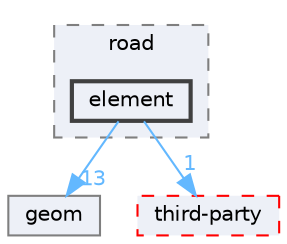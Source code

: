 digraph "element"
{
 // INTERACTIVE_SVG=YES
 // LATEX_PDF_SIZE
  bgcolor="transparent";
  edge [fontname=Helvetica,fontsize=10,labelfontname=Helvetica,labelfontsize=10];
  node [fontname=Helvetica,fontsize=10,shape=box,height=0.2,width=0.4];
  compound=true
  subgraph clusterdir_8afc3b5d71d319c27bc8bd38d925daae {
    graph [ bgcolor="#edf0f7", pencolor="grey50", label="road", fontname=Helvetica,fontsize=10 style="filled,dashed", URL="dir_8afc3b5d71d319c27bc8bd38d925daae.html",tooltip=""]
  dir_d24c3ee94f8944f2d3c4f407fd9fa231 [label="element", fillcolor="#edf0f7", color="grey25", style="filled,bold", URL="dir_d24c3ee94f8944f2d3c4f407fd9fa231.html",tooltip=""];
  }
  dir_8b032d9d353dba85c86dc5364d785bbe [label="geom", fillcolor="#edf0f7", color="grey50", style="filled", URL="dir_8b032d9d353dba85c86dc5364d785bbe.html",tooltip=""];
  dir_cb41432ea01ddbb1240623c7c0fff85f [label="third-party", fillcolor="#edf0f7", color="red", style="filled,dashed", URL="dir_cb41432ea01ddbb1240623c7c0fff85f.html",tooltip=""];
  dir_d24c3ee94f8944f2d3c4f407fd9fa231->dir_8b032d9d353dba85c86dc5364d785bbe [headlabel="13", labeldistance=1.5 headhref="dir_000016_000018.html" href="dir_000016_000018.html" color="steelblue1" fontcolor="steelblue1"];
  dir_d24c3ee94f8944f2d3c4f407fd9fa231->dir_cb41432ea01ddbb1240623c7c0fff85f [headlabel="1", labeldistance=1.5 headhref="dir_000016_000061.html" href="dir_000016_000061.html" color="steelblue1" fontcolor="steelblue1"];
}
